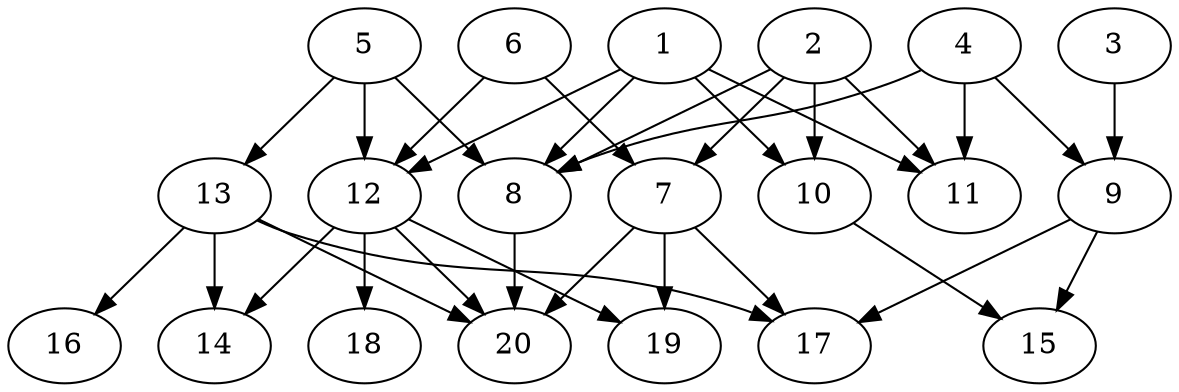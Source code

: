 // DAG automatically generated by daggen at Tue Jul 23 14:25:45 2019
// ./daggen --dot -n 20 --ccr 0.5 --fat 0.7 --regular 0.5 --density 0.6 --mindata 5242880 --maxdata 52428800 
digraph G {
  1 [size="68118528", alpha="0.07", expect_size="34059264"] 
  1 -> 8 [size ="34059264"]
  1 -> 10 [size ="34059264"]
  1 -> 11 [size ="34059264"]
  1 -> 12 [size ="34059264"]
  2 [size="66682880", alpha="0.08", expect_size="33341440"] 
  2 -> 7 [size ="33341440"]
  2 -> 8 [size ="33341440"]
  2 -> 10 [size ="33341440"]
  2 -> 11 [size ="33341440"]
  3 [size="74481664", alpha="0.18", expect_size="37240832"] 
  3 -> 9 [size ="37240832"]
  4 [size="84369408", alpha="0.07", expect_size="42184704"] 
  4 -> 8 [size ="42184704"]
  4 -> 9 [size ="42184704"]
  4 -> 11 [size ="42184704"]
  5 [size="94480384", alpha="0.16", expect_size="47240192"] 
  5 -> 8 [size ="47240192"]
  5 -> 12 [size ="47240192"]
  5 -> 13 [size ="47240192"]
  6 [size="81629184", alpha="0.10", expect_size="40814592"] 
  6 -> 7 [size ="40814592"]
  6 -> 12 [size ="40814592"]
  7 [size="102586368", alpha="0.14", expect_size="51293184"] 
  7 -> 17 [size ="51293184"]
  7 -> 19 [size ="51293184"]
  7 -> 20 [size ="51293184"]
  8 [size="81379328", alpha="0.04", expect_size="40689664"] 
  8 -> 20 [size ="40689664"]
  9 [size="76697600", alpha="0.16", expect_size="38348800"] 
  9 -> 15 [size ="38348800"]
  9 -> 17 [size ="38348800"]
  10 [size="46151680", alpha="0.04", expect_size="23075840"] 
  10 -> 15 [size ="23075840"]
  11 [size="26732544", alpha="0.12", expect_size="13366272"] 
  12 [size="59768832", alpha="0.02", expect_size="29884416"] 
  12 -> 14 [size ="29884416"]
  12 -> 18 [size ="29884416"]
  12 -> 19 [size ="29884416"]
  12 -> 20 [size ="29884416"]
  13 [size="98334720", alpha="0.10", expect_size="49167360"] 
  13 -> 14 [size ="49167360"]
  13 -> 16 [size ="49167360"]
  13 -> 17 [size ="49167360"]
  13 -> 20 [size ="49167360"]
  14 [size="90279936", alpha="0.20", expect_size="45139968"] 
  15 [size="29736960", alpha="0.02", expect_size="14868480"] 
  16 [size="104765440", alpha="0.09", expect_size="52382720"] 
  17 [size="56127488", alpha="0.08", expect_size="28063744"] 
  18 [size="29536256", alpha="0.19", expect_size="14768128"] 
  19 [size="46825472", alpha="0.17", expect_size="23412736"] 
  20 [size="27719680", alpha="0.01", expect_size="13859840"] 
}

